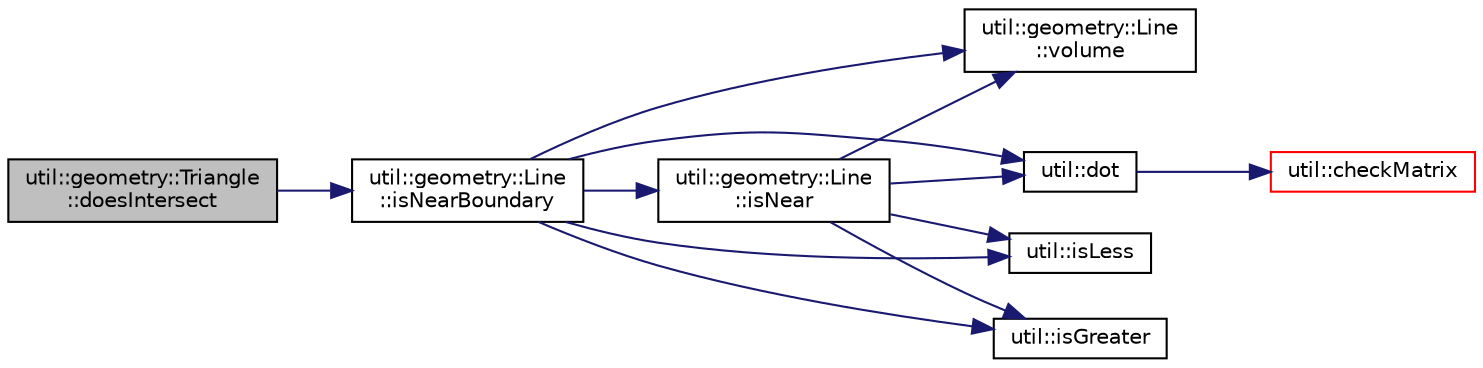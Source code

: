 digraph "util::geometry::Triangle::doesIntersect"
{
  edge [fontname="Helvetica",fontsize="10",labelfontname="Helvetica",labelfontsize="10"];
  node [fontname="Helvetica",fontsize="10",shape=record];
  rankdir="LR";
  Node11 [label="util::geometry::Triangle\l::doesIntersect",height=0.2,width=0.4,color="black", fillcolor="grey75", style="filled", fontcolor="black"];
  Node11 -> Node12 [color="midnightblue",fontsize="10",style="solid",fontname="Helvetica"];
  Node12 [label="util::geometry::Line\l::isNearBoundary",height=0.2,width=0.4,color="black", fillcolor="white", style="filled",URL="$classutil_1_1geometry_1_1Line.html#a3eca2640ef36978ada44a3bb2926a56d",tooltip="Checks if point is within given distance of this object. "];
  Node12 -> Node13 [color="midnightblue",fontsize="10",style="solid",fontname="Helvetica"];
  Node13 [label="util::geometry::Line\l::isNear",height=0.2,width=0.4,color="black", fillcolor="white", style="filled",URL="$classutil_1_1geometry_1_1Line.html#a7c3409e5d8a1025bdbf72d664ded6d03",tooltip="Checks if point is within given distance of this object. "];
  Node13 -> Node14 [color="midnightblue",fontsize="10",style="solid",fontname="Helvetica"];
  Node14 [label="util::geometry::Line\l::volume",height=0.2,width=0.4,color="black", fillcolor="white", style="filled",URL="$classutil_1_1geometry_1_1Line.html#aacb71bc8ad7cc3481c4db221ca8a13bc",tooltip="Computes the area of the rectangle. "];
  Node13 -> Node15 [color="midnightblue",fontsize="10",style="solid",fontname="Helvetica"];
  Node15 [label="util::dot",height=0.2,width=0.4,color="black", fillcolor="white", style="filled",URL="$namespaceutil.html#af081eb7d4934835d9c45b39b025ef5c9",tooltip="Computes the dot product between matrix and vector. "];
  Node15 -> Node16 [color="midnightblue",fontsize="10",style="solid",fontname="Helvetica"];
  Node16 [label="util::checkMatrix",height=0.2,width=0.4,color="red", fillcolor="white", style="filled",URL="$namespaceutil.html#ae4a8ddcdd832032df5a6dfc33cd95db4",tooltip="Checks matrix. "];
  Node13 -> Node19 [color="midnightblue",fontsize="10",style="solid",fontname="Helvetica"];
  Node19 [label="util::isLess",height=0.2,width=0.4,color="black", fillcolor="white", style="filled",URL="$namespaceutil.html#a868a26599b6b844d08d30063ac898319",tooltip="Returns true if a < b. "];
  Node13 -> Node20 [color="midnightblue",fontsize="10",style="solid",fontname="Helvetica"];
  Node20 [label="util::isGreater",height=0.2,width=0.4,color="black", fillcolor="white", style="filled",URL="$namespaceutil.html#a227b5f8acbd7a403a033663c8893d631",tooltip="Returns true if a > b. "];
  Node12 -> Node14 [color="midnightblue",fontsize="10",style="solid",fontname="Helvetica"];
  Node12 -> Node15 [color="midnightblue",fontsize="10",style="solid",fontname="Helvetica"];
  Node12 -> Node19 [color="midnightblue",fontsize="10",style="solid",fontname="Helvetica"];
  Node12 -> Node20 [color="midnightblue",fontsize="10",style="solid",fontname="Helvetica"];
}
